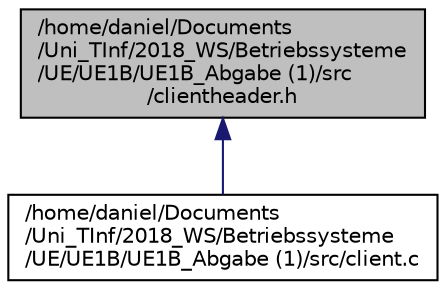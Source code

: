 digraph "/home/daniel/Documents/Uni_TInf/2018_WS/Betriebssysteme/UE/UE1B/UE1B_Abgabe (1)/src/clientheader.h"
{
  edge [fontname="Helvetica",fontsize="10",labelfontname="Helvetica",labelfontsize="10"];
  node [fontname="Helvetica",fontsize="10",shape=record];
  Node2 [label="/home/daniel/Documents\l/Uni_TInf/2018_WS/Betriebssysteme\l/UE/UE1B/UE1B_Abgabe (1)/src\l/clientheader.h",height=0.2,width=0.4,color="black", fillcolor="grey75", style="filled", fontcolor="black"];
  Node2 -> Node3 [dir="back",color="midnightblue",fontsize="10",style="solid",fontname="Helvetica"];
  Node3 [label="/home/daniel/Documents\l/Uni_TInf/2018_WS/Betriebssysteme\l/UE/UE1B/UE1B_Abgabe (1)/src/client.c",height=0.2,width=0.4,color="black", fillcolor="white", style="filled",URL="$client_8c.html",tooltip="HTTP Client. "];
}
